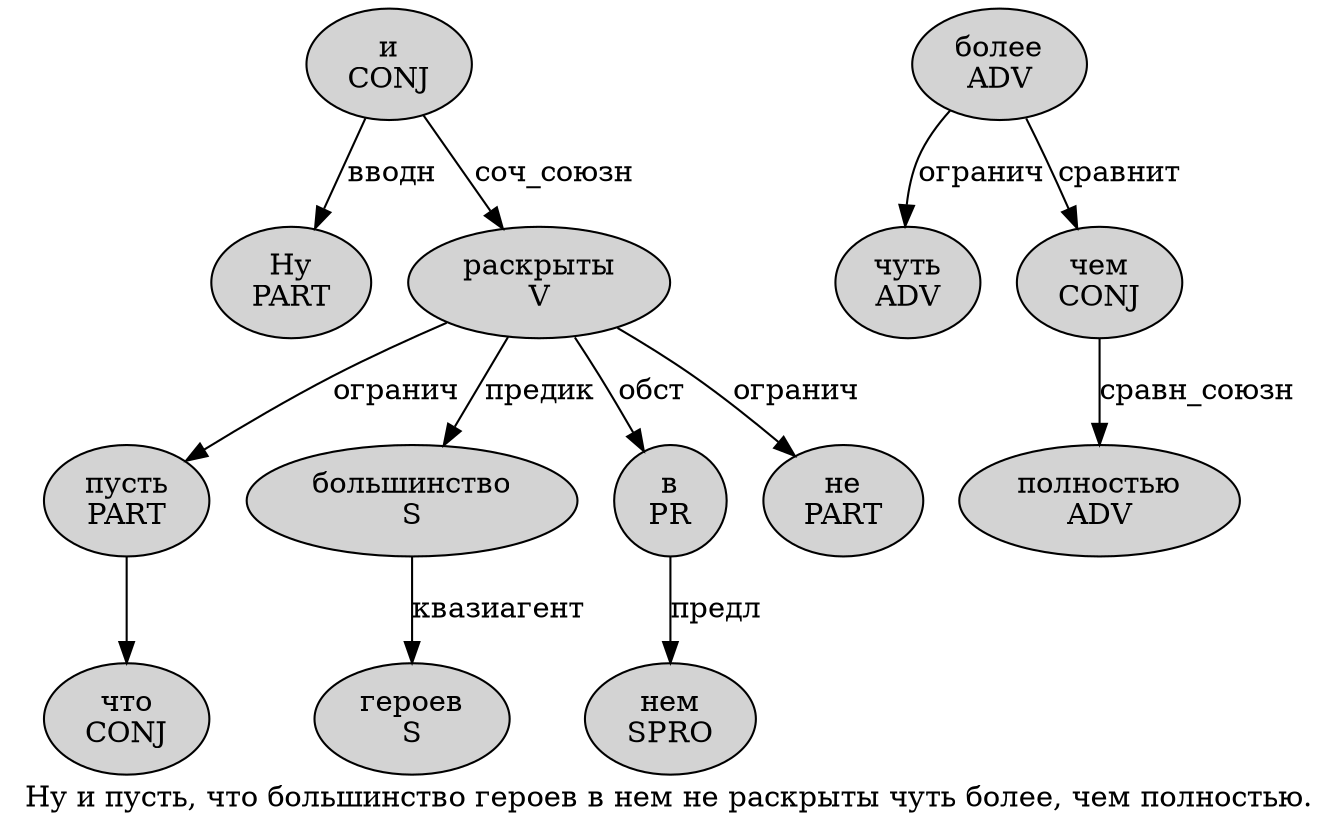 digraph SENTENCE_2640 {
	graph [label="Ну и пусть, что большинство героев в нем не раскрыты чуть более, чем полностью."]
	node [style=filled]
		0 [label="Ну
PART" color="" fillcolor=lightgray penwidth=1 shape=ellipse]
		1 [label="и
CONJ" color="" fillcolor=lightgray penwidth=1 shape=ellipse]
		2 [label="пусть
PART" color="" fillcolor=lightgray penwidth=1 shape=ellipse]
		4 [label="что
CONJ" color="" fillcolor=lightgray penwidth=1 shape=ellipse]
		5 [label="большинство
S" color="" fillcolor=lightgray penwidth=1 shape=ellipse]
		6 [label="героев
S" color="" fillcolor=lightgray penwidth=1 shape=ellipse]
		7 [label="в
PR" color="" fillcolor=lightgray penwidth=1 shape=ellipse]
		8 [label="нем
SPRO" color="" fillcolor=lightgray penwidth=1 shape=ellipse]
		9 [label="не
PART" color="" fillcolor=lightgray penwidth=1 shape=ellipse]
		10 [label="раскрыты
V" color="" fillcolor=lightgray penwidth=1 shape=ellipse]
		11 [label="чуть
ADV" color="" fillcolor=lightgray penwidth=1 shape=ellipse]
		12 [label="более
ADV" color="" fillcolor=lightgray penwidth=1 shape=ellipse]
		14 [label="чем
CONJ" color="" fillcolor=lightgray penwidth=1 shape=ellipse]
		15 [label="полностью
ADV" color="" fillcolor=lightgray penwidth=1 shape=ellipse]
			10 -> 2 [label="огранич"]
			10 -> 5 [label="предик"]
			10 -> 7 [label="обст"]
			10 -> 9 [label="огранич"]
			7 -> 8 [label="предл"]
			1 -> 0 [label="вводн"]
			1 -> 10 [label="соч_союзн"]
			12 -> 11 [label="огранич"]
			12 -> 14 [label="сравнит"]
			5 -> 6 [label="квазиагент"]
			2 -> 4
			14 -> 15 [label="сравн_союзн"]
}